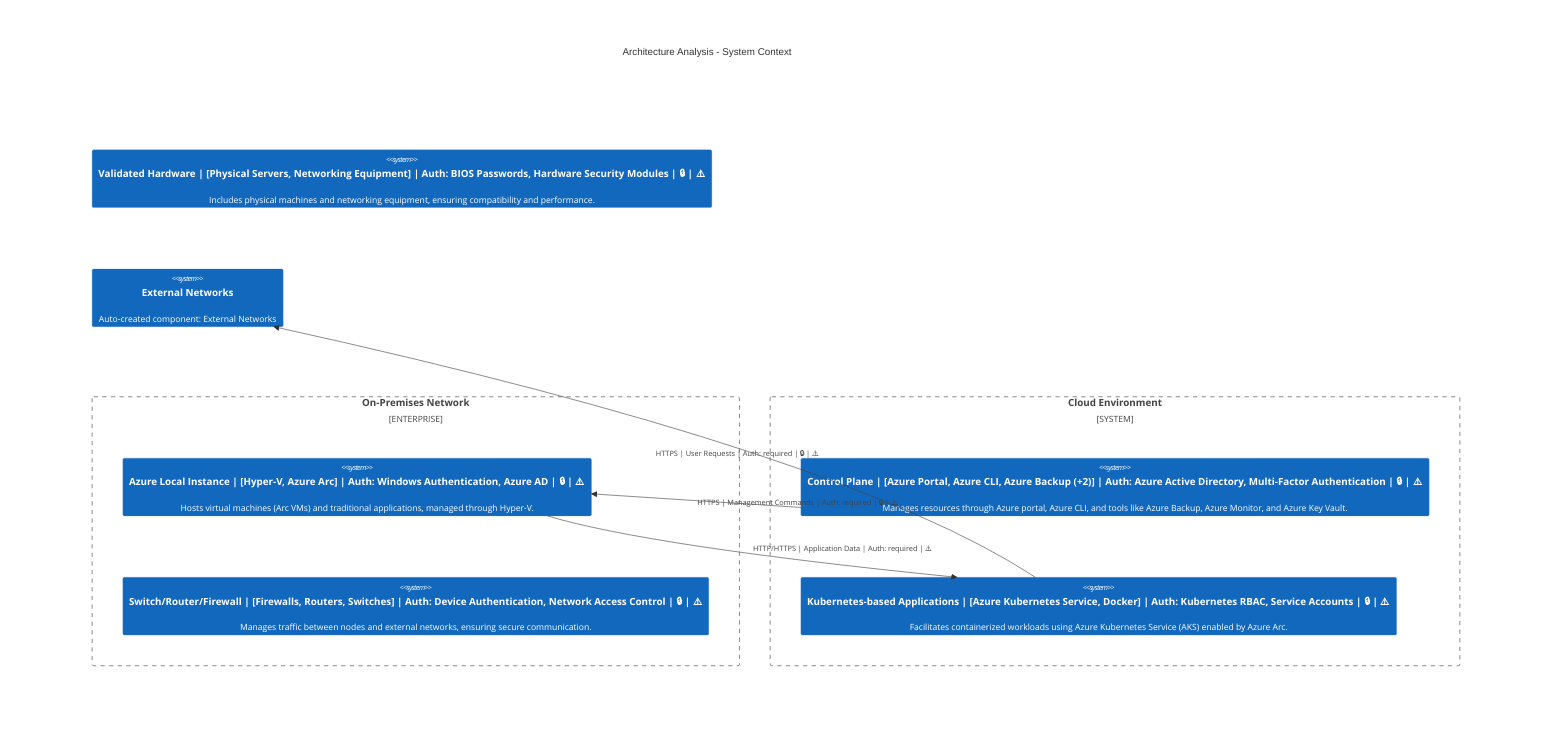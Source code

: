 C4Context
    title Architecture Analysis - System Context
    Enterprise_Boundary(tb_On_Premises_Network, "On-Premises Network") {
        System(Azure_Local_Instance, "Azure Local Instance | [Hyper-V, Azure Arc] | Auth: Windows Authentication, Azure AD | 🔒 | ⚠️", "Hosts virtual machines (Arc VMs) and traditional applications, managed through Hyper-V.")
        System(Switch_Router_Firewall, "Switch/Router/Firewall | [Firewalls, Routers, Switches] | Auth: Device Authentication, Network Access Control | 🔒 | ⚠️", "Manages traffic between nodes and external networks, ensuring secure communication.")
    }
    System_Boundary(tb_Cloud_Environment, "Cloud Environment") {
        System(Control_Plane, "Control Plane | [Azure Portal, Azure CLI, Azure Backup (+2)] | Auth: Azure Active Directory, Multi-Factor Authentication | 🔒 | ⚠️", "Manages resources through Azure portal, Azure CLI, and tools like Azure Backup, Azure Monitor, and Azure Key Vault.")
        System(Kubernetes_based_Applications, "Kubernetes-based Applications | [Azure Kubernetes Service, Docker] | Auth: Kubernetes RBAC, Service Accounts | 🔒 | ⚠️", "Facilitates containerized workloads using Azure Kubernetes Service (AKS) enabled by Azure Arc.")
    }
    System(Validated_Hardware, "Validated Hardware | [Physical Servers, Networking Equipment] | Auth: BIOS Passwords, Hardware Security Modules | 🔒 | ⚠️", "Includes physical machines and networking equipment, ensuring compatibility and performance.")
    System(External_Networks, "External Networks", "Auto-created component: External Networks")

    Rel(Control_Plane, Azure_Local_Instance, "HTTPS | Management Commands | Auth: required | 🔒 | ⚠️")
    Rel(Azure_Local_Instance, Kubernetes_based_Applications, "HTTP/HTTPS | Application Data | Auth: required | ⚠️")
    Rel(Kubernetes_based_Applications, External_Networks, "HTTPS | User Requests | Auth: required | 🔒 | ⚠️")